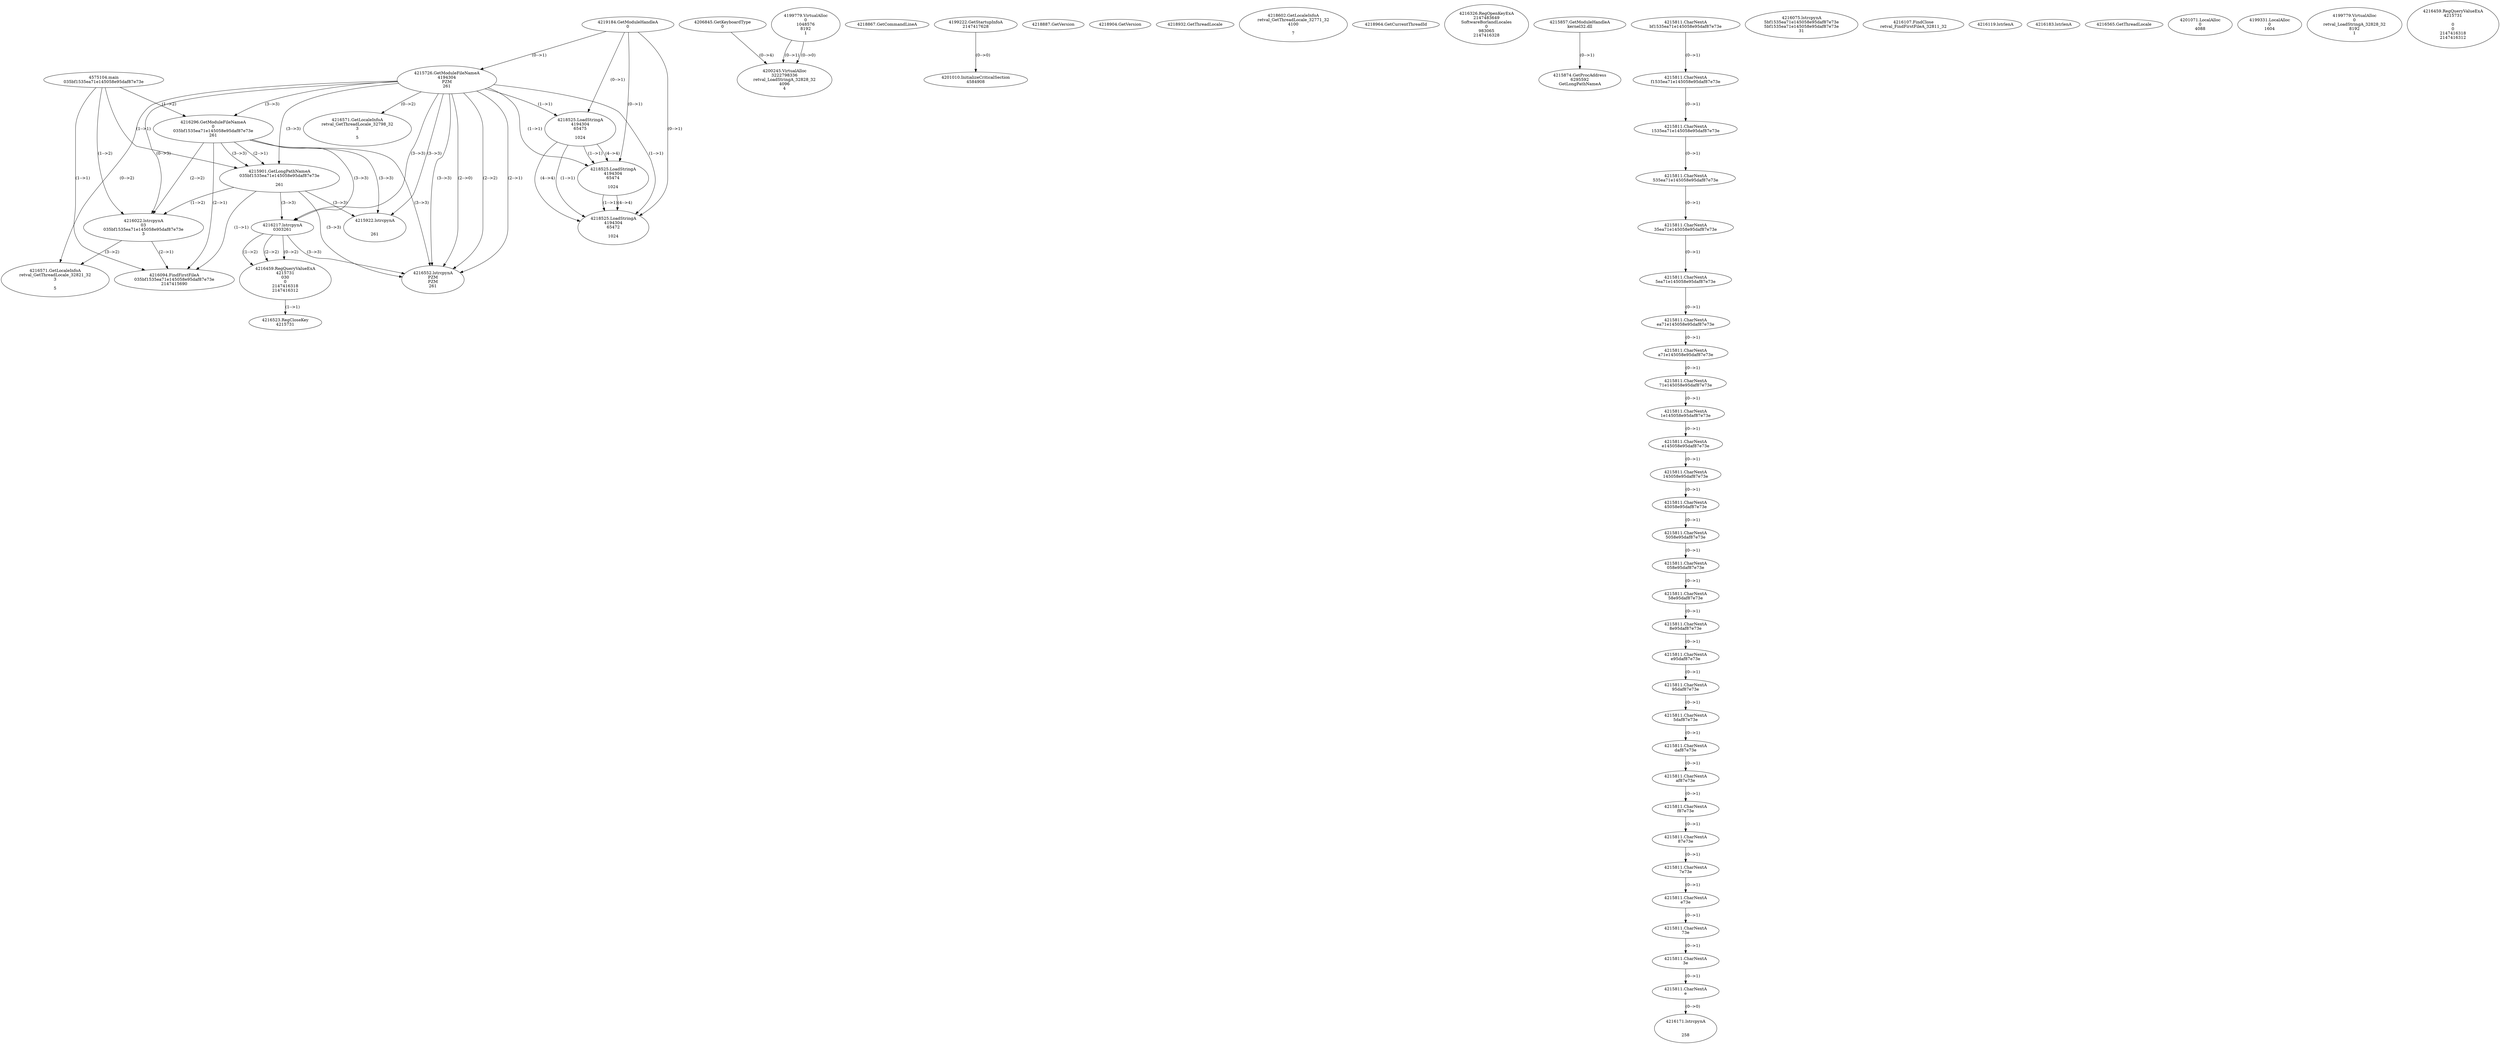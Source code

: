 // Global SCDG with merge call
digraph {
	0 [label="4575104.main
035bf1535ea71e145058e95daf87e73e"]
	1 [label="4219184.GetModuleHandleA
0"]
	2 [label="4206845.GetKeyboardType
0"]
	3 [label="4218867.GetCommandLineA
"]
	4 [label="4199222.GetStartupInfoA
2147417628"]
	5 [label="4218887.GetVersion
"]
	6 [label="4218904.GetVersion
"]
	7 [label="4218932.GetThreadLocale
"]
	8 [label="4218602.GetLocaleInfoA
retval_GetThreadLocale_32771_32
4100

7"]
	9 [label="4218964.GetCurrentThreadId
"]
	10 [label="4215726.GetModuleFileNameA
4194304
PZM
261"]
	1 -> 10 [label="(0-->1)"]
	11 [label="4216296.GetModuleFileNameA
0
035bf1535ea71e145058e95daf87e73e
261"]
	0 -> 11 [label="(1-->2)"]
	10 -> 11 [label="(3-->3)"]
	12 [label="4216326.RegOpenKeyExA
2147483649
Software\Borland\Locales
0
983065
2147416328"]
	13 [label="4215857.GetModuleHandleA
kernel32.dll"]
	14 [label="4215874.GetProcAddress
6295592
GetLongPathNameA"]
	13 -> 14 [label="(0-->1)"]
	15 [label="4215901.GetLongPathNameA
035bf1535ea71e145058e95daf87e73e

261"]
	0 -> 15 [label="(1-->1)"]
	11 -> 15 [label="(2-->1)"]
	10 -> 15 [label="(3-->3)"]
	11 -> 15 [label="(3-->3)"]
	16 [label="4216022.lstrcpynA
03
035bf1535ea71e145058e95daf87e73e
3"]
	0 -> 16 [label="(1-->2)"]
	11 -> 16 [label="(2-->2)"]
	15 -> 16 [label="(1-->2)"]
	10 -> 16 [label="(0-->3)"]
	17 [label="4215811.CharNextA
bf1535ea71e145058e95daf87e73e"]
	18 [label="4215811.CharNextA
f1535ea71e145058e95daf87e73e"]
	17 -> 18 [label="(0-->1)"]
	19 [label="4215811.CharNextA
1535ea71e145058e95daf87e73e"]
	18 -> 19 [label="(0-->1)"]
	20 [label="4215811.CharNextA
535ea71e145058e95daf87e73e"]
	19 -> 20 [label="(0-->1)"]
	21 [label="4215811.CharNextA
35ea71e145058e95daf87e73e"]
	20 -> 21 [label="(0-->1)"]
	22 [label="4215811.CharNextA
5ea71e145058e95daf87e73e"]
	21 -> 22 [label="(0-->1)"]
	23 [label="4215811.CharNextA
ea71e145058e95daf87e73e"]
	22 -> 23 [label="(0-->1)"]
	24 [label="4215811.CharNextA
a71e145058e95daf87e73e"]
	23 -> 24 [label="(0-->1)"]
	25 [label="4215811.CharNextA
71e145058e95daf87e73e"]
	24 -> 25 [label="(0-->1)"]
	26 [label="4215811.CharNextA
1e145058e95daf87e73e"]
	25 -> 26 [label="(0-->1)"]
	27 [label="4215811.CharNextA
e145058e95daf87e73e"]
	26 -> 27 [label="(0-->1)"]
	28 [label="4215811.CharNextA
145058e95daf87e73e"]
	27 -> 28 [label="(0-->1)"]
	29 [label="4215811.CharNextA
45058e95daf87e73e"]
	28 -> 29 [label="(0-->1)"]
	30 [label="4215811.CharNextA
5058e95daf87e73e"]
	29 -> 30 [label="(0-->1)"]
	31 [label="4215811.CharNextA
058e95daf87e73e"]
	30 -> 31 [label="(0-->1)"]
	32 [label="4215811.CharNextA
58e95daf87e73e"]
	31 -> 32 [label="(0-->1)"]
	33 [label="4215811.CharNextA
8e95daf87e73e"]
	32 -> 33 [label="(0-->1)"]
	34 [label="4215811.CharNextA
e95daf87e73e"]
	33 -> 34 [label="(0-->1)"]
	35 [label="4215811.CharNextA
95daf87e73e"]
	34 -> 35 [label="(0-->1)"]
	36 [label="4215811.CharNextA
5daf87e73e"]
	35 -> 36 [label="(0-->1)"]
	37 [label="4215811.CharNextA
daf87e73e"]
	36 -> 37 [label="(0-->1)"]
	38 [label="4215811.CharNextA
af87e73e"]
	37 -> 38 [label="(0-->1)"]
	39 [label="4215811.CharNextA
f87e73e"]
	38 -> 39 [label="(0-->1)"]
	40 [label="4215811.CharNextA
87e73e"]
	39 -> 40 [label="(0-->1)"]
	41 [label="4215811.CharNextA
7e73e"]
	40 -> 41 [label="(0-->1)"]
	42 [label="4215811.CharNextA
e73e"]
	41 -> 42 [label="(0-->1)"]
	43 [label="4215811.CharNextA
73e"]
	42 -> 43 [label="(0-->1)"]
	44 [label="4215811.CharNextA
3e"]
	43 -> 44 [label="(0-->1)"]
	45 [label="4215811.CharNextA
e"]
	44 -> 45 [label="(0-->1)"]
	46 [label="4216075.lstrcpynA
5bf1535ea71e145058e95daf87e73e
5bf1535ea71e145058e95daf87e73e
31"]
	47 [label="4216094.FindFirstFileA
035bf1535ea71e145058e95daf87e73e
2147415690"]
	0 -> 47 [label="(1-->1)"]
	11 -> 47 [label="(2-->1)"]
	15 -> 47 [label="(1-->1)"]
	16 -> 47 [label="(2-->1)"]
	48 [label="4216107.FindClose
retval_FindFirstFileA_32811_32"]
	49 [label="4216119.lstrlenA
"]
	50 [label="4216171.lstrcpynA


258"]
	45 -> 50 [label="(0-->0)"]
	51 [label="4216183.lstrlenA
"]
	52 [label="4216217.lstrcpynA
03\
03\
261"]
	10 -> 52 [label="(3-->3)"]
	11 -> 52 [label="(3-->3)"]
	15 -> 52 [label="(3-->3)"]
	53 [label="4216459.RegQueryValueExA
4215731
03\
0
0
2147416318
2147416312"]
	52 -> 53 [label="(1-->2)"]
	52 -> 53 [label="(2-->2)"]
	52 -> 53 [label="(0-->2)"]
	54 [label="4216523.RegCloseKey
4215731"]
	53 -> 54 [label="(1-->1)"]
	55 [label="4216552.lstrcpynA
PZM
PZM
261"]
	10 -> 55 [label="(2-->1)"]
	10 -> 55 [label="(2-->2)"]
	10 -> 55 [label="(3-->3)"]
	11 -> 55 [label="(3-->3)"]
	15 -> 55 [label="(3-->3)"]
	52 -> 55 [label="(3-->3)"]
	10 -> 55 [label="(2-->0)"]
	56 [label="4216565.GetThreadLocale
"]
	57 [label="4216571.GetLocaleInfoA
retval_GetThreadLocale_32821_32
3

5"]
	10 -> 57 [label="(0-->2)"]
	16 -> 57 [label="(3-->2)"]
	58 [label="4218525.LoadStringA
4194304
65475

1024"]
	1 -> 58 [label="(0-->1)"]
	10 -> 58 [label="(1-->1)"]
	59 [label="4218525.LoadStringA
4194304
65474

1024"]
	1 -> 59 [label="(0-->1)"]
	10 -> 59 [label="(1-->1)"]
	58 -> 59 [label="(1-->1)"]
	58 -> 59 [label="(4-->4)"]
	60 [label="4218525.LoadStringA
4194304
65472

1024"]
	1 -> 60 [label="(0-->1)"]
	10 -> 60 [label="(1-->1)"]
	58 -> 60 [label="(1-->1)"]
	59 -> 60 [label="(1-->1)"]
	58 -> 60 [label="(4-->4)"]
	59 -> 60 [label="(4-->4)"]
	61 [label="4201010.InitializeCriticalSection
4584908"]
	4 -> 61 [label="(0-->0)"]
	62 [label="4201071.LocalAlloc
0
4088"]
	63 [label="4199779.VirtualAlloc
0
1048576
8192
1"]
	64 [label="4199331.LocalAlloc
0
1604"]
	65 [label="4200245.VirtualAlloc
3222798336
retval_LoadStringA_32828_32
4096
4"]
	63 -> 65 [label="(0-->1)"]
	2 -> 65 [label="(0-->4)"]
	63 -> 65 [label="(0-->0)"]
	66 [label="4199779.VirtualAlloc
0
retval_LoadStringA_32828_32
8192
1"]
	67 [label="4215922.lstrcpynA


261"]
	10 -> 67 [label="(3-->3)"]
	11 -> 67 [label="(3-->3)"]
	15 -> 67 [label="(3-->3)"]
	68 [label="4216459.RegQueryValueExA
4215731

0
0
2147416318
2147416312"]
	69 [label="4216571.GetLocaleInfoA
retval_GetThreadLocale_32798_32
3

5"]
	10 -> 69 [label="(0-->2)"]
}
